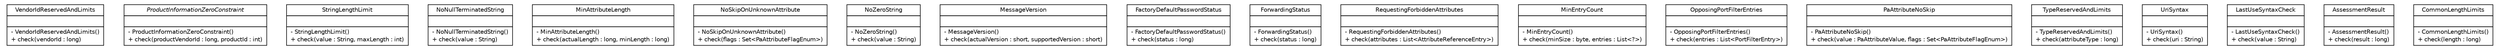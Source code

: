 #!/usr/local/bin/dot
#
# Class diagram 
# Generated by UMLGraph version R5_6 (http://www.umlgraph.org/)
#

digraph G {
	edge [fontname="Helvetica",fontsize=10,labelfontname="Helvetica",labelfontsize=10];
	node [fontname="Helvetica",fontsize=10,shape=plaintext];
	nodesep=0.25;
	ranksep=0.5;
	// org.ietf.nea.pa.validate.rules.VendorIdReservedAndLimits
	c13811 [label=<<table title="org.ietf.nea.pa.validate.rules.VendorIdReservedAndLimits" border="0" cellborder="1" cellspacing="0" cellpadding="2" port="p" href="./VendorIdReservedAndLimits.html">
		<tr><td><table border="0" cellspacing="0" cellpadding="1">
<tr><td align="center" balign="center"> VendorIdReservedAndLimits </td></tr>
		</table></td></tr>
		<tr><td><table border="0" cellspacing="0" cellpadding="1">
<tr><td align="left" balign="left">  </td></tr>
		</table></td></tr>
		<tr><td><table border="0" cellspacing="0" cellpadding="1">
<tr><td align="left" balign="left"> - VendorIdReservedAndLimits() </td></tr>
<tr><td align="left" balign="left"> + check(vendorId : long) </td></tr>
		</table></td></tr>
		</table>>, URL="./VendorIdReservedAndLimits.html", fontname="Helvetica", fontcolor="black", fontsize=10.0];
	// org.ietf.nea.pa.validate.rules.ProductInformationZeroConstraint
	c13812 [label=<<table title="org.ietf.nea.pa.validate.rules.ProductInformationZeroConstraint" border="0" cellborder="1" cellspacing="0" cellpadding="2" port="p" href="./ProductInformationZeroConstraint.html">
		<tr><td><table border="0" cellspacing="0" cellpadding="1">
<tr><td align="center" balign="center"><font face="Helvetica-Oblique"> ProductInformationZeroConstraint </font></td></tr>
		</table></td></tr>
		<tr><td><table border="0" cellspacing="0" cellpadding="1">
<tr><td align="left" balign="left">  </td></tr>
		</table></td></tr>
		<tr><td><table border="0" cellspacing="0" cellpadding="1">
<tr><td align="left" balign="left"> - ProductInformationZeroConstraint() </td></tr>
<tr><td align="left" balign="left"> + check(productVendorId : long, productId : int) </td></tr>
		</table></td></tr>
		</table>>, URL="./ProductInformationZeroConstraint.html", fontname="Helvetica", fontcolor="black", fontsize=10.0];
	// org.ietf.nea.pa.validate.rules.StringLengthLimit
	c13813 [label=<<table title="org.ietf.nea.pa.validate.rules.StringLengthLimit" border="0" cellborder="1" cellspacing="0" cellpadding="2" port="p" href="./StringLengthLimit.html">
		<tr><td><table border="0" cellspacing="0" cellpadding="1">
<tr><td align="center" balign="center"> StringLengthLimit </td></tr>
		</table></td></tr>
		<tr><td><table border="0" cellspacing="0" cellpadding="1">
<tr><td align="left" balign="left">  </td></tr>
		</table></td></tr>
		<tr><td><table border="0" cellspacing="0" cellpadding="1">
<tr><td align="left" balign="left"> - StringLengthLimit() </td></tr>
<tr><td align="left" balign="left"> + check(value : String, maxLength : int) </td></tr>
		</table></td></tr>
		</table>>, URL="./StringLengthLimit.html", fontname="Helvetica", fontcolor="black", fontsize=10.0];
	// org.ietf.nea.pa.validate.rules.NoNullTerminatedString
	c13814 [label=<<table title="org.ietf.nea.pa.validate.rules.NoNullTerminatedString" border="0" cellborder="1" cellspacing="0" cellpadding="2" port="p" href="./NoNullTerminatedString.html">
		<tr><td><table border="0" cellspacing="0" cellpadding="1">
<tr><td align="center" balign="center"> NoNullTerminatedString </td></tr>
		</table></td></tr>
		<tr><td><table border="0" cellspacing="0" cellpadding="1">
<tr><td align="left" balign="left">  </td></tr>
		</table></td></tr>
		<tr><td><table border="0" cellspacing="0" cellpadding="1">
<tr><td align="left" balign="left"> - NoNullTerminatedString() </td></tr>
<tr><td align="left" balign="left"> + check(value : String) </td></tr>
		</table></td></tr>
		</table>>, URL="./NoNullTerminatedString.html", fontname="Helvetica", fontcolor="black", fontsize=10.0];
	// org.ietf.nea.pa.validate.rules.MinAttributeLength
	c13815 [label=<<table title="org.ietf.nea.pa.validate.rules.MinAttributeLength" border="0" cellborder="1" cellspacing="0" cellpadding="2" port="p" href="./MinAttributeLength.html">
		<tr><td><table border="0" cellspacing="0" cellpadding="1">
<tr><td align="center" balign="center"> MinAttributeLength </td></tr>
		</table></td></tr>
		<tr><td><table border="0" cellspacing="0" cellpadding="1">
<tr><td align="left" balign="left">  </td></tr>
		</table></td></tr>
		<tr><td><table border="0" cellspacing="0" cellpadding="1">
<tr><td align="left" balign="left"> - MinAttributeLength() </td></tr>
<tr><td align="left" balign="left"> + check(actualLength : long, minLength : long) </td></tr>
		</table></td></tr>
		</table>>, URL="./MinAttributeLength.html", fontname="Helvetica", fontcolor="black", fontsize=10.0];
	// org.ietf.nea.pa.validate.rules.NoSkipOnUnknownAttribute
	c13816 [label=<<table title="org.ietf.nea.pa.validate.rules.NoSkipOnUnknownAttribute" border="0" cellborder="1" cellspacing="0" cellpadding="2" port="p" href="./NoSkipOnUnknownAttribute.html">
		<tr><td><table border="0" cellspacing="0" cellpadding="1">
<tr><td align="center" balign="center"> NoSkipOnUnknownAttribute </td></tr>
		</table></td></tr>
		<tr><td><table border="0" cellspacing="0" cellpadding="1">
<tr><td align="left" balign="left">  </td></tr>
		</table></td></tr>
		<tr><td><table border="0" cellspacing="0" cellpadding="1">
<tr><td align="left" balign="left"> - NoSkipOnUnknownAttribute() </td></tr>
<tr><td align="left" balign="left"> + check(flags : Set&lt;PaAttributeFlagEnum&gt;) </td></tr>
		</table></td></tr>
		</table>>, URL="./NoSkipOnUnknownAttribute.html", fontname="Helvetica", fontcolor="black", fontsize=10.0];
	// org.ietf.nea.pa.validate.rules.NoZeroString
	c13817 [label=<<table title="org.ietf.nea.pa.validate.rules.NoZeroString" border="0" cellborder="1" cellspacing="0" cellpadding="2" port="p" href="./NoZeroString.html">
		<tr><td><table border="0" cellspacing="0" cellpadding="1">
<tr><td align="center" balign="center"> NoZeroString </td></tr>
		</table></td></tr>
		<tr><td><table border="0" cellspacing="0" cellpadding="1">
<tr><td align="left" balign="left">  </td></tr>
		</table></td></tr>
		<tr><td><table border="0" cellspacing="0" cellpadding="1">
<tr><td align="left" balign="left"> - NoZeroString() </td></tr>
<tr><td align="left" balign="left"> + check(value : String) </td></tr>
		</table></td></tr>
		</table>>, URL="./NoZeroString.html", fontname="Helvetica", fontcolor="black", fontsize=10.0];
	// org.ietf.nea.pa.validate.rules.MessageVersion
	c13818 [label=<<table title="org.ietf.nea.pa.validate.rules.MessageVersion" border="0" cellborder="1" cellspacing="0" cellpadding="2" port="p" href="./MessageVersion.html">
		<tr><td><table border="0" cellspacing="0" cellpadding="1">
<tr><td align="center" balign="center"> MessageVersion </td></tr>
		</table></td></tr>
		<tr><td><table border="0" cellspacing="0" cellpadding="1">
<tr><td align="left" balign="left">  </td></tr>
		</table></td></tr>
		<tr><td><table border="0" cellspacing="0" cellpadding="1">
<tr><td align="left" balign="left"> - MessageVersion() </td></tr>
<tr><td align="left" balign="left"> + check(actualVersion : short, supportedVersion : short) </td></tr>
		</table></td></tr>
		</table>>, URL="./MessageVersion.html", fontname="Helvetica", fontcolor="black", fontsize=10.0];
	// org.ietf.nea.pa.validate.rules.FactoryDefaultPasswordStatus
	c13819 [label=<<table title="org.ietf.nea.pa.validate.rules.FactoryDefaultPasswordStatus" border="0" cellborder="1" cellspacing="0" cellpadding="2" port="p" href="./FactoryDefaultPasswordStatus.html">
		<tr><td><table border="0" cellspacing="0" cellpadding="1">
<tr><td align="center" balign="center"> FactoryDefaultPasswordStatus </td></tr>
		</table></td></tr>
		<tr><td><table border="0" cellspacing="0" cellpadding="1">
<tr><td align="left" balign="left">  </td></tr>
		</table></td></tr>
		<tr><td><table border="0" cellspacing="0" cellpadding="1">
<tr><td align="left" balign="left"> - FactoryDefaultPasswordStatus() </td></tr>
<tr><td align="left" balign="left"> + check(status : long) </td></tr>
		</table></td></tr>
		</table>>, URL="./FactoryDefaultPasswordStatus.html", fontname="Helvetica", fontcolor="black", fontsize=10.0];
	// org.ietf.nea.pa.validate.rules.ForwardingStatus
	c13820 [label=<<table title="org.ietf.nea.pa.validate.rules.ForwardingStatus" border="0" cellborder="1" cellspacing="0" cellpadding="2" port="p" href="./ForwardingStatus.html">
		<tr><td><table border="0" cellspacing="0" cellpadding="1">
<tr><td align="center" balign="center"> ForwardingStatus </td></tr>
		</table></td></tr>
		<tr><td><table border="0" cellspacing="0" cellpadding="1">
<tr><td align="left" balign="left">  </td></tr>
		</table></td></tr>
		<tr><td><table border="0" cellspacing="0" cellpadding="1">
<tr><td align="left" balign="left"> - ForwardingStatus() </td></tr>
<tr><td align="left" balign="left"> + check(status : long) </td></tr>
		</table></td></tr>
		</table>>, URL="./ForwardingStatus.html", fontname="Helvetica", fontcolor="black", fontsize=10.0];
	// org.ietf.nea.pa.validate.rules.RequestingForbiddenAttributes
	c13821 [label=<<table title="org.ietf.nea.pa.validate.rules.RequestingForbiddenAttributes" border="0" cellborder="1" cellspacing="0" cellpadding="2" port="p" href="./RequestingForbiddenAttributes.html">
		<tr><td><table border="0" cellspacing="0" cellpadding="1">
<tr><td align="center" balign="center"> RequestingForbiddenAttributes </td></tr>
		</table></td></tr>
		<tr><td><table border="0" cellspacing="0" cellpadding="1">
<tr><td align="left" balign="left">  </td></tr>
		</table></td></tr>
		<tr><td><table border="0" cellspacing="0" cellpadding="1">
<tr><td align="left" balign="left"> - RequestingForbiddenAttributes() </td></tr>
<tr><td align="left" balign="left"> + check(attributes : List&lt;AttributeReferenceEntry&gt;) </td></tr>
		</table></td></tr>
		</table>>, URL="./RequestingForbiddenAttributes.html", fontname="Helvetica", fontcolor="black", fontsize=10.0];
	// org.ietf.nea.pa.validate.rules.MinEntryCount
	c13822 [label=<<table title="org.ietf.nea.pa.validate.rules.MinEntryCount" border="0" cellborder="1" cellspacing="0" cellpadding="2" port="p" href="./MinEntryCount.html">
		<tr><td><table border="0" cellspacing="0" cellpadding="1">
<tr><td align="center" balign="center"> MinEntryCount </td></tr>
		</table></td></tr>
		<tr><td><table border="0" cellspacing="0" cellpadding="1">
<tr><td align="left" balign="left">  </td></tr>
		</table></td></tr>
		<tr><td><table border="0" cellspacing="0" cellpadding="1">
<tr><td align="left" balign="left"> - MinEntryCount() </td></tr>
<tr><td align="left" balign="left"> + check(minSize : byte, entries : List&lt;?&gt;) </td></tr>
		</table></td></tr>
		</table>>, URL="./MinEntryCount.html", fontname="Helvetica", fontcolor="black", fontsize=10.0];
	// org.ietf.nea.pa.validate.rules.OpposingPortFilterEntries
	c13823 [label=<<table title="org.ietf.nea.pa.validate.rules.OpposingPortFilterEntries" border="0" cellborder="1" cellspacing="0" cellpadding="2" port="p" href="./OpposingPortFilterEntries.html">
		<tr><td><table border="0" cellspacing="0" cellpadding="1">
<tr><td align="center" balign="center"> OpposingPortFilterEntries </td></tr>
		</table></td></tr>
		<tr><td><table border="0" cellspacing="0" cellpadding="1">
<tr><td align="left" balign="left">  </td></tr>
		</table></td></tr>
		<tr><td><table border="0" cellspacing="0" cellpadding="1">
<tr><td align="left" balign="left"> - OpposingPortFilterEntries() </td></tr>
<tr><td align="left" balign="left"> + check(entries : List&lt;PortFilterEntry&gt;) </td></tr>
		</table></td></tr>
		</table>>, URL="./OpposingPortFilterEntries.html", fontname="Helvetica", fontcolor="black", fontsize=10.0];
	// org.ietf.nea.pa.validate.rules.PaAttributeNoSkip
	c13824 [label=<<table title="org.ietf.nea.pa.validate.rules.PaAttributeNoSkip" border="0" cellborder="1" cellspacing="0" cellpadding="2" port="p" href="./PaAttributeNoSkip.html">
		<tr><td><table border="0" cellspacing="0" cellpadding="1">
<tr><td align="center" balign="center"> PaAttributeNoSkip </td></tr>
		</table></td></tr>
		<tr><td><table border="0" cellspacing="0" cellpadding="1">
<tr><td align="left" balign="left">  </td></tr>
		</table></td></tr>
		<tr><td><table border="0" cellspacing="0" cellpadding="1">
<tr><td align="left" balign="left"> - PaAttributeNoSkip() </td></tr>
<tr><td align="left" balign="left"> + check(value : PaAttributeValue, flags : Set&lt;PaAttributeFlagEnum&gt;) </td></tr>
		</table></td></tr>
		</table>>, URL="./PaAttributeNoSkip.html", fontname="Helvetica", fontcolor="black", fontsize=10.0];
	// org.ietf.nea.pa.validate.rules.TypeReservedAndLimits
	c13825 [label=<<table title="org.ietf.nea.pa.validate.rules.TypeReservedAndLimits" border="0" cellborder="1" cellspacing="0" cellpadding="2" port="p" href="./TypeReservedAndLimits.html">
		<tr><td><table border="0" cellspacing="0" cellpadding="1">
<tr><td align="center" balign="center"> TypeReservedAndLimits </td></tr>
		</table></td></tr>
		<tr><td><table border="0" cellspacing="0" cellpadding="1">
<tr><td align="left" balign="left">  </td></tr>
		</table></td></tr>
		<tr><td><table border="0" cellspacing="0" cellpadding="1">
<tr><td align="left" balign="left"> - TypeReservedAndLimits() </td></tr>
<tr><td align="left" balign="left"> + check(attributeType : long) </td></tr>
		</table></td></tr>
		</table>>, URL="./TypeReservedAndLimits.html", fontname="Helvetica", fontcolor="black", fontsize=10.0];
	// org.ietf.nea.pa.validate.rules.UriSyntax
	c13826 [label=<<table title="org.ietf.nea.pa.validate.rules.UriSyntax" border="0" cellborder="1" cellspacing="0" cellpadding="2" port="p" href="./UriSyntax.html">
		<tr><td><table border="0" cellspacing="0" cellpadding="1">
<tr><td align="center" balign="center"> UriSyntax </td></tr>
		</table></td></tr>
		<tr><td><table border="0" cellspacing="0" cellpadding="1">
<tr><td align="left" balign="left">  </td></tr>
		</table></td></tr>
		<tr><td><table border="0" cellspacing="0" cellpadding="1">
<tr><td align="left" balign="left"> - UriSyntax() </td></tr>
<tr><td align="left" balign="left"> + check(uri : String) </td></tr>
		</table></td></tr>
		</table>>, URL="./UriSyntax.html", fontname="Helvetica", fontcolor="black", fontsize=10.0];
	// org.ietf.nea.pa.validate.rules.LastUseSyntaxCheck
	c13827 [label=<<table title="org.ietf.nea.pa.validate.rules.LastUseSyntaxCheck" border="0" cellborder="1" cellspacing="0" cellpadding="2" port="p" href="./LastUseSyntaxCheck.html">
		<tr><td><table border="0" cellspacing="0" cellpadding="1">
<tr><td align="center" balign="center"> LastUseSyntaxCheck </td></tr>
		</table></td></tr>
		<tr><td><table border="0" cellspacing="0" cellpadding="1">
<tr><td align="left" balign="left">  </td></tr>
		</table></td></tr>
		<tr><td><table border="0" cellspacing="0" cellpadding="1">
<tr><td align="left" balign="left"> - LastUseSyntaxCheck() </td></tr>
<tr><td align="left" balign="left"> + check(value : String) </td></tr>
		</table></td></tr>
		</table>>, URL="./LastUseSyntaxCheck.html", fontname="Helvetica", fontcolor="black", fontsize=10.0];
	// org.ietf.nea.pa.validate.rules.AssessmentResult
	c13828 [label=<<table title="org.ietf.nea.pa.validate.rules.AssessmentResult" border="0" cellborder="1" cellspacing="0" cellpadding="2" port="p" href="./AssessmentResult.html">
		<tr><td><table border="0" cellspacing="0" cellpadding="1">
<tr><td align="center" balign="center"> AssessmentResult </td></tr>
		</table></td></tr>
		<tr><td><table border="0" cellspacing="0" cellpadding="1">
<tr><td align="left" balign="left">  </td></tr>
		</table></td></tr>
		<tr><td><table border="0" cellspacing="0" cellpadding="1">
<tr><td align="left" balign="left"> - AssessmentResult() </td></tr>
<tr><td align="left" balign="left"> + check(result : long) </td></tr>
		</table></td></tr>
		</table>>, URL="./AssessmentResult.html", fontname="Helvetica", fontcolor="black", fontsize=10.0];
	// org.ietf.nea.pa.validate.rules.CommonLengthLimits
	c13829 [label=<<table title="org.ietf.nea.pa.validate.rules.CommonLengthLimits" border="0" cellborder="1" cellspacing="0" cellpadding="2" port="p" href="./CommonLengthLimits.html">
		<tr><td><table border="0" cellspacing="0" cellpadding="1">
<tr><td align="center" balign="center"> CommonLengthLimits </td></tr>
		</table></td></tr>
		<tr><td><table border="0" cellspacing="0" cellpadding="1">
<tr><td align="left" balign="left">  </td></tr>
		</table></td></tr>
		<tr><td><table border="0" cellspacing="0" cellpadding="1">
<tr><td align="left" balign="left"> - CommonLengthLimits() </td></tr>
<tr><td align="left" balign="left"> + check(length : long) </td></tr>
		</table></td></tr>
		</table>>, URL="./CommonLengthLimits.html", fontname="Helvetica", fontcolor="black", fontsize=10.0];
}

